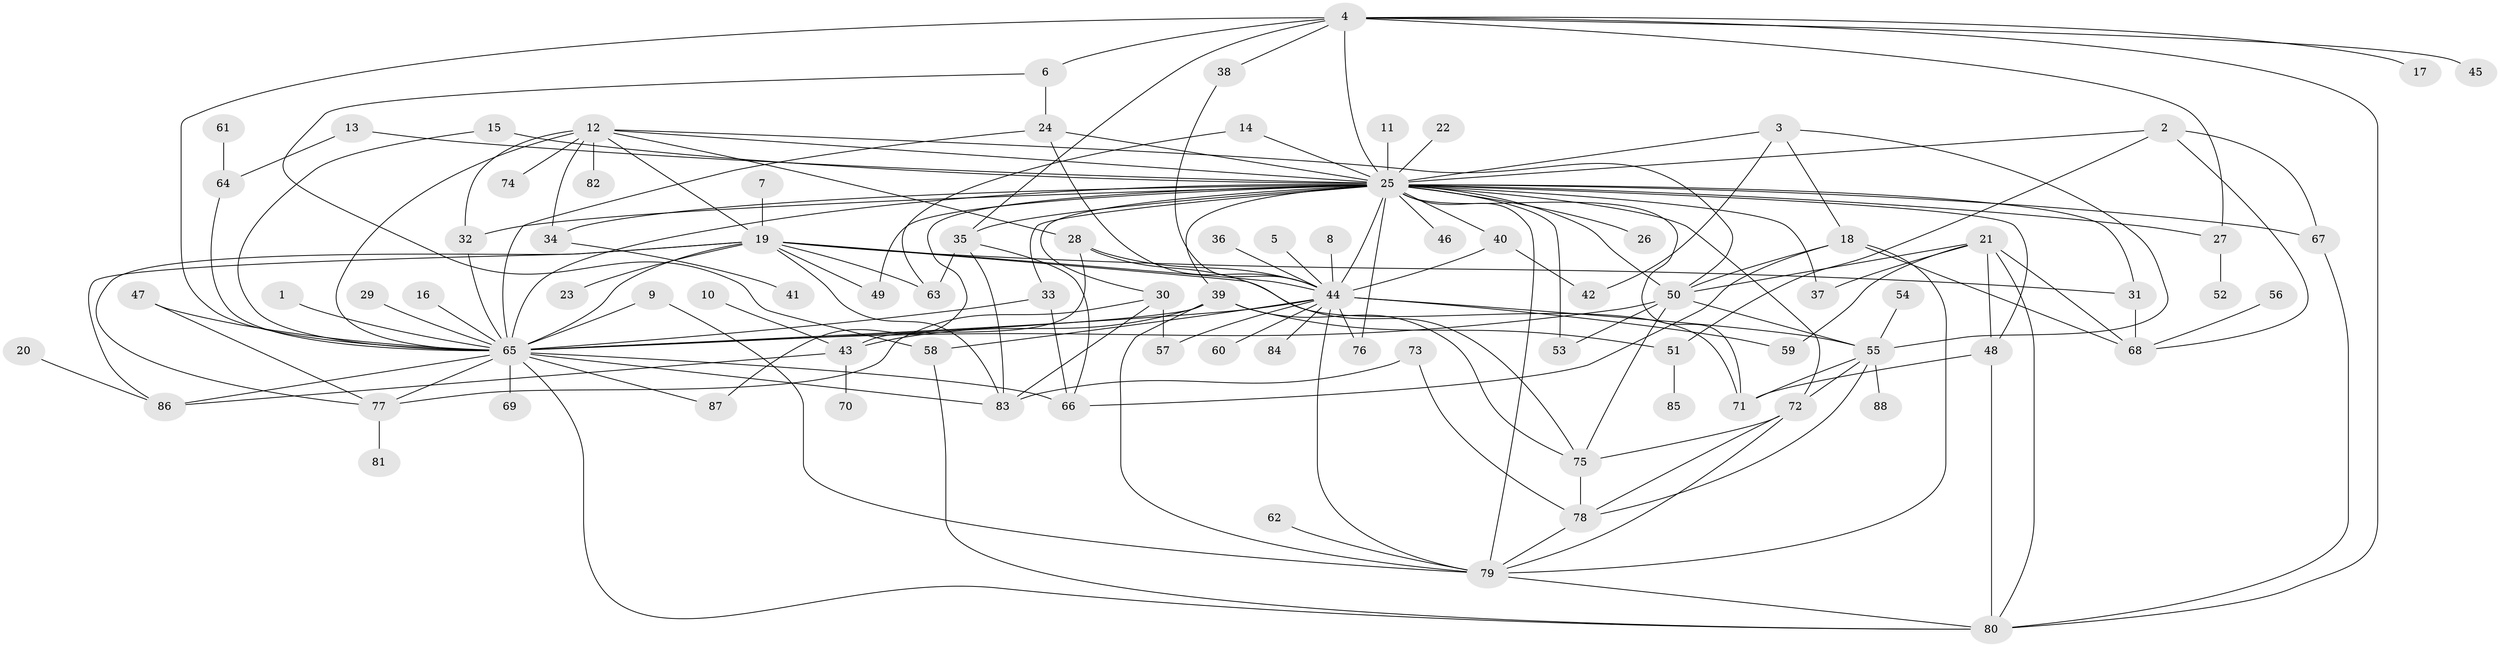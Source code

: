 // original degree distribution, {11: 0.020689655172413793, 39: 0.006896551724137931, 32: 0.006896551724137931, 14: 0.006896551724137931, 1: 0.42758620689655175, 6: 0.027586206896551724, 3: 0.12413793103448276, 4: 0.11724137931034483, 5: 0.041379310344827586, 18: 0.006896551724137931, 2: 0.18620689655172415, 9: 0.006896551724137931, 8: 0.013793103448275862, 7: 0.006896551724137931}
// Generated by graph-tools (version 1.1) at 2025/36/03/04/25 23:36:58]
// undirected, 88 vertices, 164 edges
graph export_dot {
  node [color=gray90,style=filled];
  1;
  2;
  3;
  4;
  5;
  6;
  7;
  8;
  9;
  10;
  11;
  12;
  13;
  14;
  15;
  16;
  17;
  18;
  19;
  20;
  21;
  22;
  23;
  24;
  25;
  26;
  27;
  28;
  29;
  30;
  31;
  32;
  33;
  34;
  35;
  36;
  37;
  38;
  39;
  40;
  41;
  42;
  43;
  44;
  45;
  46;
  47;
  48;
  49;
  50;
  51;
  52;
  53;
  54;
  55;
  56;
  57;
  58;
  59;
  60;
  61;
  62;
  63;
  64;
  65;
  66;
  67;
  68;
  69;
  70;
  71;
  72;
  73;
  74;
  75;
  76;
  77;
  78;
  79;
  80;
  81;
  82;
  83;
  84;
  85;
  86;
  87;
  88;
  1 -- 65 [weight=1.0];
  2 -- 25 [weight=1.0];
  2 -- 51 [weight=1.0];
  2 -- 67 [weight=1.0];
  2 -- 68 [weight=1.0];
  3 -- 18 [weight=1.0];
  3 -- 25 [weight=1.0];
  3 -- 42 [weight=1.0];
  3 -- 55 [weight=1.0];
  4 -- 6 [weight=1.0];
  4 -- 17 [weight=1.0];
  4 -- 25 [weight=1.0];
  4 -- 27 [weight=1.0];
  4 -- 35 [weight=1.0];
  4 -- 38 [weight=1.0];
  4 -- 45 [weight=1.0];
  4 -- 65 [weight=1.0];
  4 -- 80 [weight=1.0];
  5 -- 44 [weight=1.0];
  6 -- 24 [weight=1.0];
  6 -- 58 [weight=1.0];
  7 -- 19 [weight=1.0];
  8 -- 44 [weight=1.0];
  9 -- 65 [weight=1.0];
  9 -- 79 [weight=1.0];
  10 -- 43 [weight=1.0];
  11 -- 25 [weight=1.0];
  12 -- 19 [weight=1.0];
  12 -- 25 [weight=1.0];
  12 -- 28 [weight=1.0];
  12 -- 32 [weight=1.0];
  12 -- 34 [weight=1.0];
  12 -- 50 [weight=1.0];
  12 -- 65 [weight=1.0];
  12 -- 74 [weight=1.0];
  12 -- 82 [weight=1.0];
  13 -- 25 [weight=1.0];
  13 -- 64 [weight=1.0];
  14 -- 25 [weight=1.0];
  14 -- 63 [weight=1.0];
  15 -- 25 [weight=1.0];
  15 -- 65 [weight=1.0];
  16 -- 65 [weight=1.0];
  18 -- 50 [weight=1.0];
  18 -- 66 [weight=1.0];
  18 -- 68 [weight=1.0];
  18 -- 79 [weight=1.0];
  19 -- 23 [weight=1.0];
  19 -- 31 [weight=1.0];
  19 -- 44 [weight=1.0];
  19 -- 49 [weight=1.0];
  19 -- 63 [weight=1.0];
  19 -- 65 [weight=2.0];
  19 -- 71 [weight=1.0];
  19 -- 77 [weight=1.0];
  19 -- 83 [weight=1.0];
  19 -- 86 [weight=1.0];
  20 -- 86 [weight=1.0];
  21 -- 37 [weight=1.0];
  21 -- 48 [weight=1.0];
  21 -- 50 [weight=1.0];
  21 -- 59 [weight=1.0];
  21 -- 68 [weight=1.0];
  21 -- 80 [weight=1.0];
  22 -- 25 [weight=1.0];
  24 -- 25 [weight=2.0];
  24 -- 44 [weight=1.0];
  24 -- 65 [weight=1.0];
  25 -- 26 [weight=1.0];
  25 -- 27 [weight=1.0];
  25 -- 30 [weight=1.0];
  25 -- 31 [weight=1.0];
  25 -- 32 [weight=1.0];
  25 -- 33 [weight=1.0];
  25 -- 34 [weight=1.0];
  25 -- 35 [weight=1.0];
  25 -- 37 [weight=1.0];
  25 -- 39 [weight=1.0];
  25 -- 40 [weight=1.0];
  25 -- 44 [weight=1.0];
  25 -- 46 [weight=1.0];
  25 -- 48 [weight=1.0];
  25 -- 49 [weight=1.0];
  25 -- 50 [weight=1.0];
  25 -- 53 [weight=1.0];
  25 -- 65 [weight=1.0];
  25 -- 67 [weight=1.0];
  25 -- 71 [weight=1.0];
  25 -- 72 [weight=1.0];
  25 -- 76 [weight=1.0];
  25 -- 79 [weight=1.0];
  25 -- 87 [weight=1.0];
  27 -- 52 [weight=1.0];
  28 -- 43 [weight=1.0];
  28 -- 44 [weight=1.0];
  28 -- 75 [weight=1.0];
  29 -- 65 [weight=1.0];
  30 -- 57 [weight=1.0];
  30 -- 77 [weight=1.0];
  30 -- 83 [weight=1.0];
  31 -- 68 [weight=1.0];
  32 -- 65 [weight=1.0];
  33 -- 65 [weight=1.0];
  33 -- 66 [weight=1.0];
  34 -- 41 [weight=1.0];
  35 -- 63 [weight=1.0];
  35 -- 66 [weight=1.0];
  35 -- 83 [weight=1.0];
  36 -- 44 [weight=1.0];
  38 -- 44 [weight=1.0];
  39 -- 43 [weight=1.0];
  39 -- 51 [weight=1.0];
  39 -- 65 [weight=1.0];
  39 -- 75 [weight=1.0];
  39 -- 79 [weight=1.0];
  40 -- 42 [weight=1.0];
  40 -- 44 [weight=1.0];
  43 -- 70 [weight=1.0];
  43 -- 86 [weight=1.0];
  44 -- 55 [weight=1.0];
  44 -- 57 [weight=1.0];
  44 -- 58 [weight=1.0];
  44 -- 59 [weight=1.0];
  44 -- 60 [weight=1.0];
  44 -- 65 [weight=1.0];
  44 -- 76 [weight=1.0];
  44 -- 79 [weight=1.0];
  44 -- 84 [weight=1.0];
  47 -- 65 [weight=1.0];
  47 -- 77 [weight=1.0];
  48 -- 71 [weight=1.0];
  48 -- 80 [weight=1.0];
  50 -- 53 [weight=1.0];
  50 -- 55 [weight=1.0];
  50 -- 65 [weight=1.0];
  50 -- 75 [weight=1.0];
  51 -- 85 [weight=1.0];
  54 -- 55 [weight=1.0];
  55 -- 71 [weight=1.0];
  55 -- 72 [weight=1.0];
  55 -- 78 [weight=1.0];
  55 -- 88 [weight=1.0];
  56 -- 68 [weight=1.0];
  58 -- 80 [weight=1.0];
  61 -- 64 [weight=1.0];
  62 -- 79 [weight=1.0];
  64 -- 65 [weight=1.0];
  65 -- 66 [weight=1.0];
  65 -- 69 [weight=1.0];
  65 -- 77 [weight=1.0];
  65 -- 80 [weight=1.0];
  65 -- 83 [weight=1.0];
  65 -- 86 [weight=1.0];
  65 -- 87 [weight=1.0];
  67 -- 80 [weight=1.0];
  72 -- 75 [weight=1.0];
  72 -- 78 [weight=1.0];
  72 -- 79 [weight=1.0];
  73 -- 78 [weight=1.0];
  73 -- 83 [weight=1.0];
  75 -- 78 [weight=1.0];
  77 -- 81 [weight=1.0];
  78 -- 79 [weight=1.0];
  79 -- 80 [weight=1.0];
}
